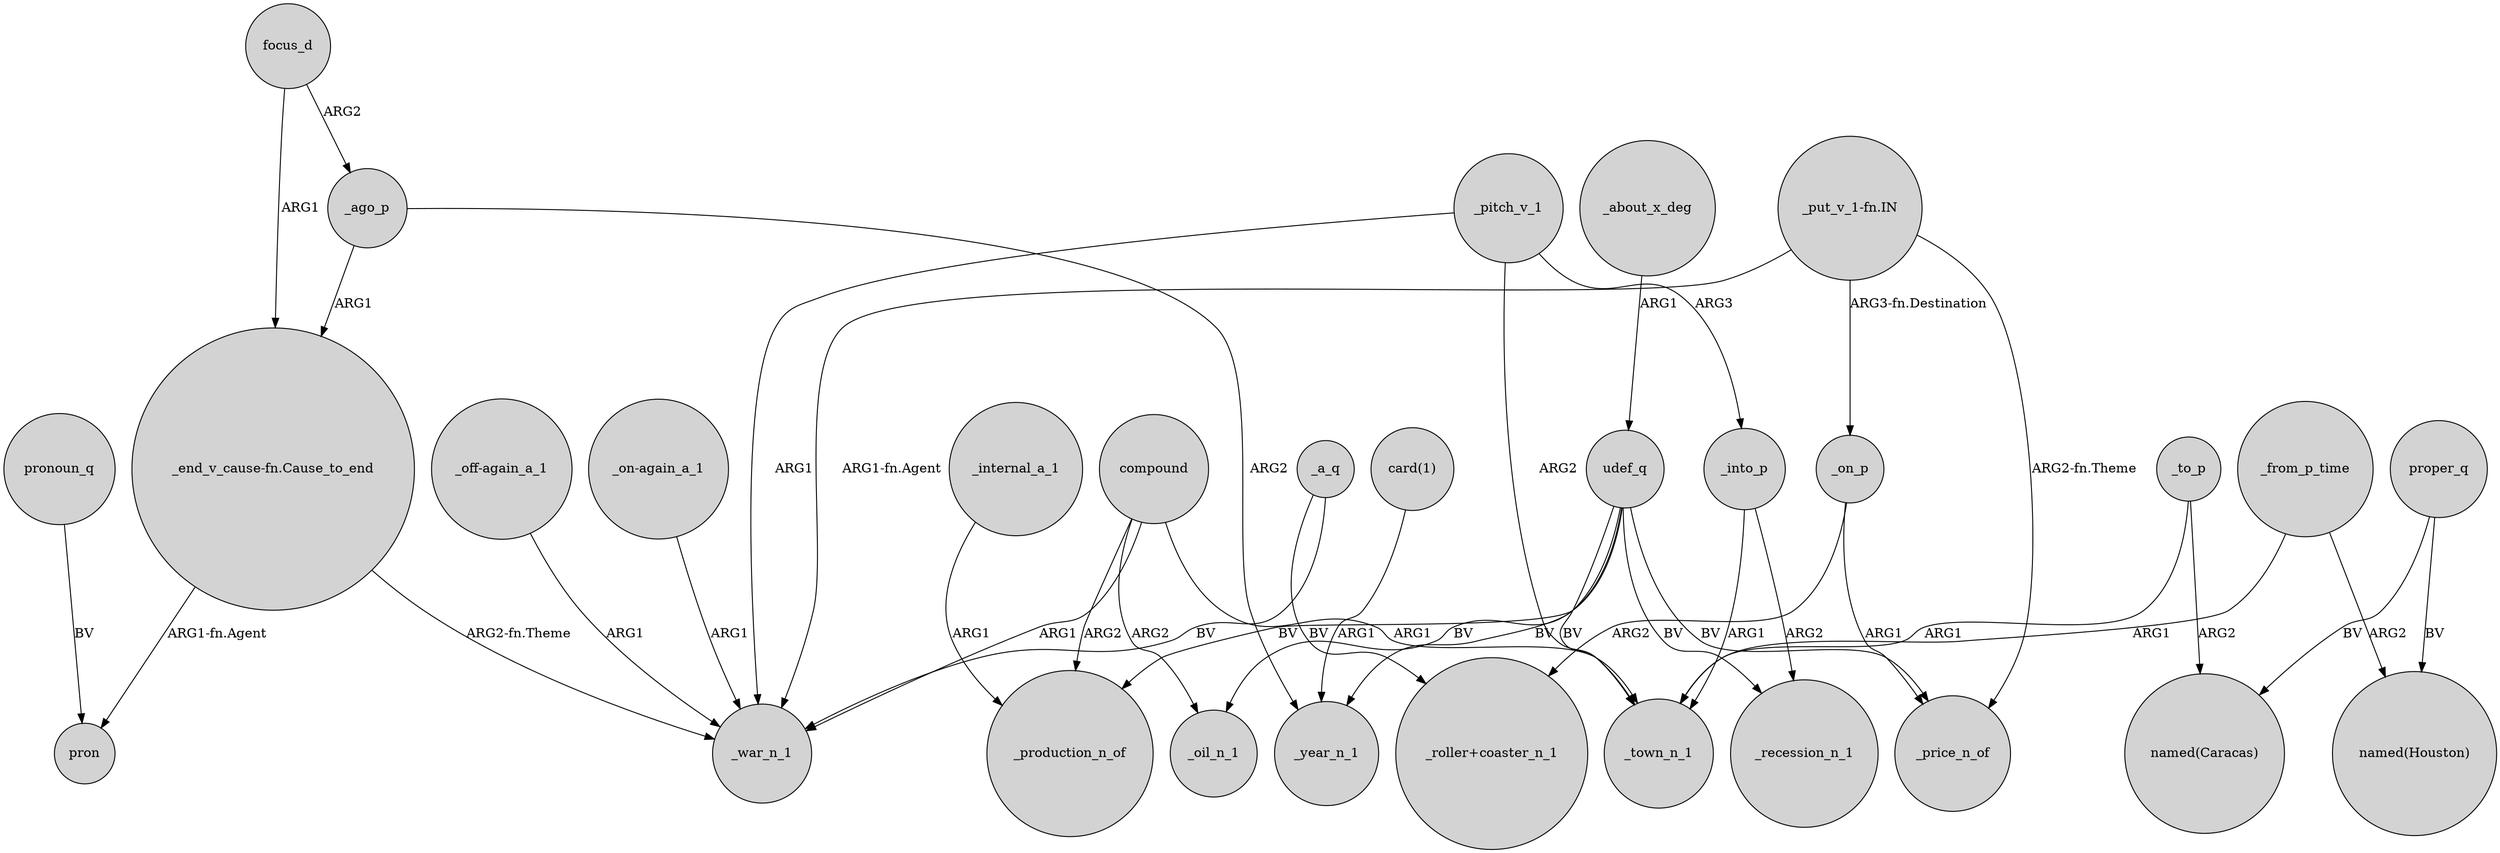 digraph {
	node [shape=circle style=filled]
	udef_q -> _production_n_of [label=BV]
	udef_q -> _price_n_of [label=BV]
	_ago_p -> "_end_v_cause-fn.Cause_to_end" [label=ARG1]
	"_end_v_cause-fn.Cause_to_end" -> pron [label="ARG1-fn.Agent"]
	_into_p -> _town_n_1 [label=ARG1]
	_pitch_v_1 -> _town_n_1 [label=ARG2]
	_internal_a_1 -> _production_n_of [label=ARG1]
	focus_d -> "_end_v_cause-fn.Cause_to_end" [label=ARG1]
	proper_q -> "named(Caracas)" [label=BV]
	"_put_v_1-fn.IN" -> _on_p [label="ARG3-fn.Destination"]
	compound -> _production_n_of [label=ARG2]
	_to_p -> _town_n_1 [label=ARG1]
	_about_x_deg -> udef_q [label=ARG1]
	compound -> _war_n_1 [label=ARG1]
	_to_p -> "named(Caracas)" [label=ARG2]
	pronoun_q -> pron [label=BV]
	_ago_p -> _year_n_1 [label=ARG2]
	compound -> _oil_n_1 [label=ARG2]
	_pitch_v_1 -> _into_p [label=ARG3]
	_from_p_time -> "named(Houston)" [label=ARG2]
	_into_p -> _recession_n_1 [label=ARG2]
	udef_q -> _recession_n_1 [label=BV]
	"_end_v_cause-fn.Cause_to_end" -> _war_n_1 [label="ARG2-fn.Theme"]
	udef_q -> _oil_n_1 [label=BV]
	proper_q -> "named(Houston)" [label=BV]
	"card(1)" -> _year_n_1 [label=ARG1]
	_from_p_time -> _town_n_1 [label=ARG1]
	_on_p -> "_roller+coaster_n_1" [label=ARG2]
	udef_q -> _year_n_1 [label=BV]
	focus_d -> _ago_p [label=ARG2]
	"_off-again_a_1" -> _war_n_1 [label=ARG1]
	"_put_v_1-fn.IN" -> _price_n_of [label="ARG2-fn.Theme"]
	"_on-again_a_1" -> _war_n_1 [label=ARG1]
	compound -> _town_n_1 [label=ARG1]
	"_put_v_1-fn.IN" -> _war_n_1 [label="ARG1-fn.Agent"]
	_a_q -> _war_n_1 [label=BV]
	_a_q -> "_roller+coaster_n_1" [label=BV]
	_on_p -> _price_n_of [label=ARG1]
	_pitch_v_1 -> _war_n_1 [label=ARG1]
	udef_q -> _town_n_1 [label=BV]
}
